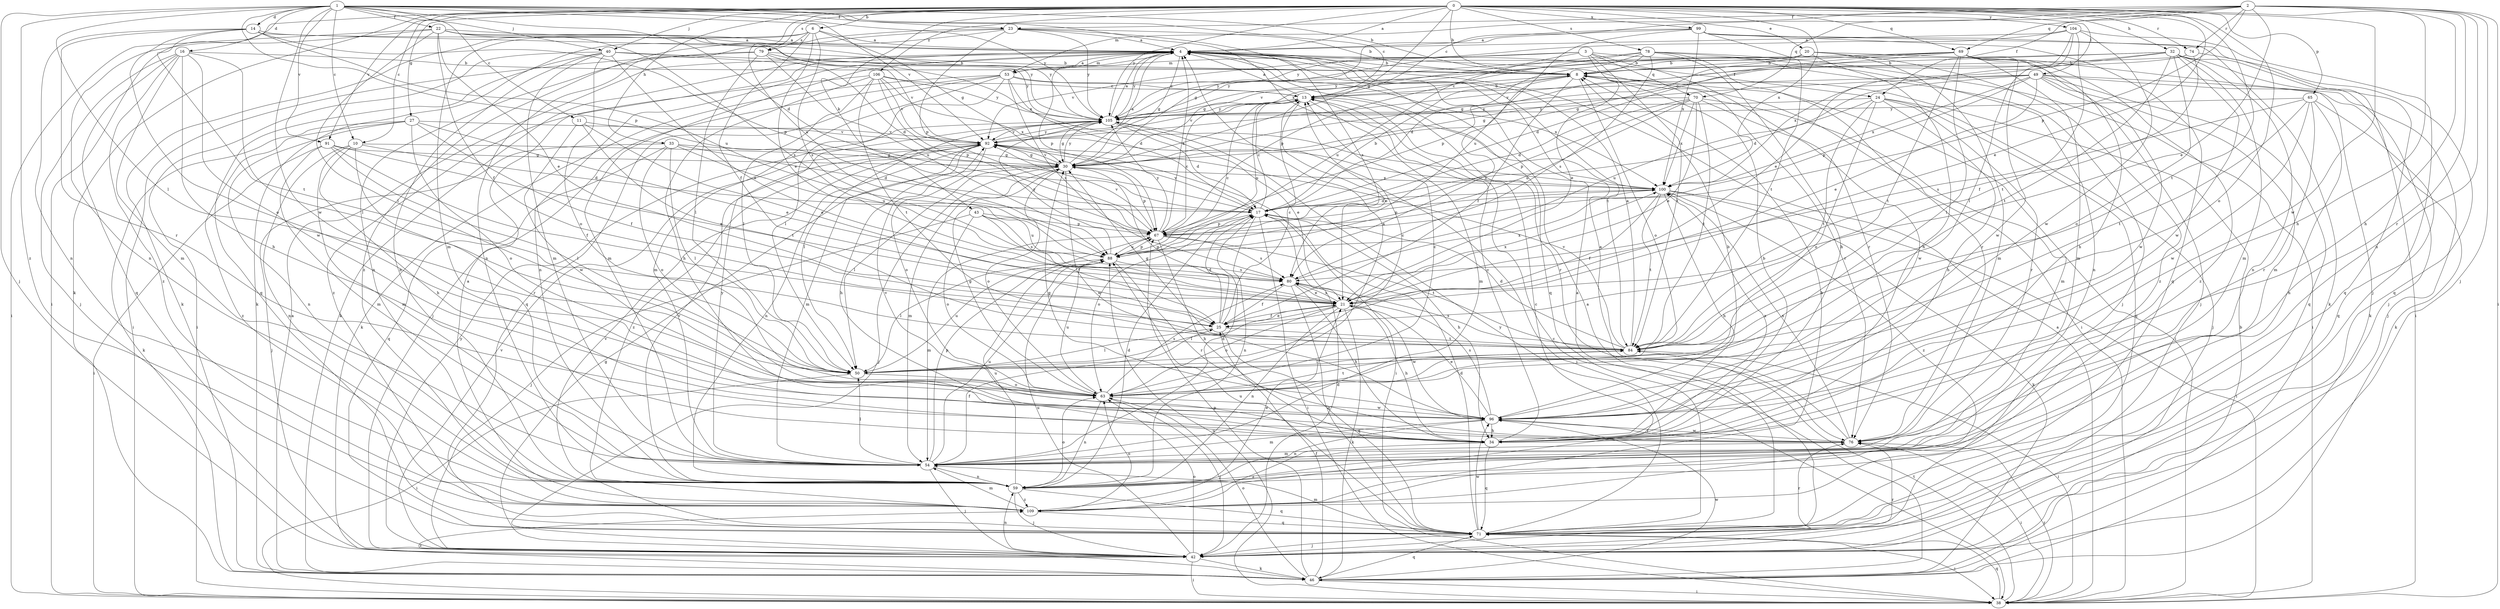 strict digraph  {
0;
1;
2;
3;
4;
6;
8;
10;
11;
13;
14;
16;
17;
20;
21;
22;
23;
24;
25;
27;
30;
32;
33;
34;
38;
40;
42;
43;
46;
49;
50;
53;
54;
59;
63;
65;
67;
69;
70;
71;
74;
76;
78;
79;
80;
84;
88;
91;
92;
96;
99;
100;
104;
105;
106;
109;
0 -> 4  [label=a];
0 -> 6  [label=b];
0 -> 8  [label=b];
0 -> 10  [label=c];
0 -> 20  [label=e];
0 -> 21  [label=e];
0 -> 27  [label=g];
0 -> 30  [label=g];
0 -> 32  [label=h];
0 -> 33  [label=h];
0 -> 34  [label=h];
0 -> 38  [label=i];
0 -> 40  [label=j];
0 -> 43  [label=k];
0 -> 46  [label=k];
0 -> 49  [label=l];
0 -> 63  [label=o];
0 -> 65  [label=p];
0 -> 69  [label=q];
0 -> 74  [label=r];
0 -> 78  [label=s];
0 -> 79  [label=s];
0 -> 84  [label=t];
0 -> 88  [label=u];
0 -> 91  [label=v];
0 -> 96  [label=w];
0 -> 99  [label=x];
0 -> 100  [label=x];
0 -> 104  [label=y];
0 -> 105  [label=y];
0 -> 106  [label=z];
1 -> 8  [label=b];
1 -> 10  [label=c];
1 -> 11  [label=c];
1 -> 13  [label=c];
1 -> 14  [label=d];
1 -> 16  [label=d];
1 -> 17  [label=d];
1 -> 22  [label=f];
1 -> 23  [label=f];
1 -> 40  [label=j];
1 -> 42  [label=j];
1 -> 50  [label=l];
1 -> 67  [label=p];
1 -> 91  [label=v];
1 -> 92  [label=v];
1 -> 96  [label=w];
1 -> 100  [label=x];
1 -> 105  [label=y];
1 -> 109  [label=z];
2 -> 13  [label=c];
2 -> 21  [label=e];
2 -> 23  [label=f];
2 -> 24  [label=f];
2 -> 34  [label=h];
2 -> 38  [label=i];
2 -> 42  [label=j];
2 -> 53  [label=m];
2 -> 59  [label=n];
2 -> 67  [label=p];
2 -> 69  [label=q];
2 -> 70  [label=q];
2 -> 74  [label=r];
2 -> 76  [label=r];
3 -> 21  [label=e];
3 -> 42  [label=j];
3 -> 53  [label=m];
3 -> 70  [label=q];
3 -> 76  [label=r];
3 -> 84  [label=t];
3 -> 88  [label=u];
3 -> 92  [label=v];
4 -> 8  [label=b];
4 -> 24  [label=f];
4 -> 30  [label=g];
4 -> 38  [label=i];
4 -> 46  [label=k];
4 -> 53  [label=m];
4 -> 54  [label=m];
4 -> 59  [label=n];
4 -> 67  [label=p];
4 -> 71  [label=q];
4 -> 84  [label=t];
4 -> 105  [label=y];
6 -> 4  [label=a];
6 -> 21  [label=e];
6 -> 25  [label=f];
6 -> 30  [label=g];
6 -> 46  [label=k];
6 -> 54  [label=m];
6 -> 79  [label=s];
6 -> 80  [label=s];
8 -> 13  [label=c];
8 -> 25  [label=f];
8 -> 38  [label=i];
8 -> 63  [label=o];
8 -> 76  [label=r];
8 -> 80  [label=s];
10 -> 17  [label=d];
10 -> 30  [label=g];
10 -> 34  [label=h];
10 -> 54  [label=m];
10 -> 59  [label=n];
10 -> 76  [label=r];
11 -> 21  [label=e];
11 -> 84  [label=t];
11 -> 92  [label=v];
11 -> 96  [label=w];
13 -> 4  [label=a];
13 -> 8  [label=b];
13 -> 21  [label=e];
13 -> 54  [label=m];
13 -> 76  [label=r];
13 -> 88  [label=u];
13 -> 92  [label=v];
13 -> 105  [label=y];
14 -> 4  [label=a];
14 -> 59  [label=n];
14 -> 63  [label=o];
14 -> 67  [label=p];
14 -> 76  [label=r];
14 -> 84  [label=t];
14 -> 88  [label=u];
14 -> 105  [label=y];
16 -> 8  [label=b];
16 -> 34  [label=h];
16 -> 42  [label=j];
16 -> 50  [label=l];
16 -> 54  [label=m];
16 -> 71  [label=q];
16 -> 96  [label=w];
16 -> 109  [label=z];
17 -> 8  [label=b];
17 -> 13  [label=c];
17 -> 34  [label=h];
17 -> 38  [label=i];
17 -> 59  [label=n];
17 -> 63  [label=o];
17 -> 67  [label=p];
17 -> 92  [label=v];
20 -> 8  [label=b];
20 -> 34  [label=h];
20 -> 42  [label=j];
20 -> 54  [label=m];
20 -> 67  [label=p];
20 -> 105  [label=y];
20 -> 109  [label=z];
21 -> 25  [label=f];
21 -> 34  [label=h];
21 -> 46  [label=k];
21 -> 50  [label=l];
21 -> 59  [label=n];
21 -> 63  [label=o];
21 -> 80  [label=s];
21 -> 96  [label=w];
21 -> 100  [label=x];
22 -> 4  [label=a];
22 -> 21  [label=e];
22 -> 25  [label=f];
22 -> 38  [label=i];
22 -> 50  [label=l];
22 -> 59  [label=n];
22 -> 80  [label=s];
22 -> 100  [label=x];
22 -> 105  [label=y];
23 -> 4  [label=a];
23 -> 8  [label=b];
23 -> 46  [label=k];
23 -> 59  [label=n];
23 -> 67  [label=p];
23 -> 80  [label=s];
23 -> 105  [label=y];
23 -> 109  [label=z];
24 -> 34  [label=h];
24 -> 42  [label=j];
24 -> 63  [label=o];
24 -> 71  [label=q];
24 -> 76  [label=r];
24 -> 84  [label=t];
24 -> 88  [label=u];
24 -> 105  [label=y];
25 -> 13  [label=c];
25 -> 17  [label=d];
25 -> 21  [label=e];
25 -> 30  [label=g];
25 -> 50  [label=l];
25 -> 71  [label=q];
25 -> 84  [label=t];
27 -> 21  [label=e];
27 -> 25  [label=f];
27 -> 46  [label=k];
27 -> 59  [label=n];
27 -> 63  [label=o];
27 -> 92  [label=v];
27 -> 109  [label=z];
30 -> 4  [label=a];
30 -> 42  [label=j];
30 -> 50  [label=l];
30 -> 54  [label=m];
30 -> 63  [label=o];
30 -> 67  [label=p];
30 -> 92  [label=v];
30 -> 96  [label=w];
30 -> 100  [label=x];
30 -> 105  [label=y];
32 -> 8  [label=b];
32 -> 42  [label=j];
32 -> 54  [label=m];
32 -> 59  [label=n];
32 -> 63  [label=o];
32 -> 71  [label=q];
32 -> 84  [label=t];
32 -> 92  [label=v];
32 -> 96  [label=w];
32 -> 100  [label=x];
32 -> 105  [label=y];
33 -> 17  [label=d];
33 -> 30  [label=g];
33 -> 42  [label=j];
33 -> 50  [label=l];
33 -> 63  [label=o];
33 -> 71  [label=q];
33 -> 88  [label=u];
34 -> 8  [label=b];
34 -> 13  [label=c];
34 -> 71  [label=q];
34 -> 92  [label=v];
34 -> 100  [label=x];
34 -> 109  [label=z];
38 -> 4  [label=a];
38 -> 71  [label=q];
38 -> 76  [label=r];
38 -> 84  [label=t];
38 -> 88  [label=u];
40 -> 8  [label=b];
40 -> 21  [label=e];
40 -> 38  [label=i];
40 -> 54  [label=m];
40 -> 59  [label=n];
40 -> 63  [label=o];
40 -> 71  [label=q];
40 -> 92  [label=v];
42 -> 4  [label=a];
42 -> 17  [label=d];
42 -> 30  [label=g];
42 -> 38  [label=i];
42 -> 46  [label=k];
42 -> 59  [label=n];
42 -> 63  [label=o];
42 -> 76  [label=r];
42 -> 88  [label=u];
42 -> 92  [label=v];
42 -> 105  [label=y];
43 -> 25  [label=f];
43 -> 42  [label=j];
43 -> 63  [label=o];
43 -> 67  [label=p];
43 -> 80  [label=s];
43 -> 88  [label=u];
46 -> 4  [label=a];
46 -> 8  [label=b];
46 -> 13  [label=c];
46 -> 25  [label=f];
46 -> 38  [label=i];
46 -> 63  [label=o];
46 -> 67  [label=p];
46 -> 71  [label=q];
46 -> 96  [label=w];
46 -> 109  [label=z];
49 -> 13  [label=c];
49 -> 17  [label=d];
49 -> 21  [label=e];
49 -> 30  [label=g];
49 -> 42  [label=j];
49 -> 46  [label=k];
49 -> 54  [label=m];
49 -> 67  [label=p];
49 -> 71  [label=q];
49 -> 96  [label=w];
49 -> 100  [label=x];
50 -> 13  [label=c];
50 -> 38  [label=i];
50 -> 63  [label=o];
50 -> 88  [label=u];
53 -> 4  [label=a];
53 -> 13  [label=c];
53 -> 17  [label=d];
53 -> 42  [label=j];
53 -> 46  [label=k];
53 -> 50  [label=l];
53 -> 54  [label=m];
53 -> 71  [label=q];
53 -> 80  [label=s];
53 -> 100  [label=x];
54 -> 17  [label=d];
54 -> 25  [label=f];
54 -> 42  [label=j];
54 -> 50  [label=l];
54 -> 59  [label=n];
54 -> 67  [label=p];
54 -> 88  [label=u];
54 -> 105  [label=y];
59 -> 17  [label=d];
59 -> 42  [label=j];
59 -> 63  [label=o];
59 -> 71  [label=q];
59 -> 88  [label=u];
59 -> 92  [label=v];
59 -> 109  [label=z];
63 -> 4  [label=a];
63 -> 13  [label=c];
63 -> 30  [label=g];
63 -> 42  [label=j];
63 -> 59  [label=n];
63 -> 80  [label=s];
63 -> 84  [label=t];
63 -> 88  [label=u];
63 -> 96  [label=w];
65 -> 59  [label=n];
65 -> 71  [label=q];
65 -> 76  [label=r];
65 -> 80  [label=s];
65 -> 84  [label=t];
65 -> 96  [label=w];
65 -> 105  [label=y];
67 -> 4  [label=a];
67 -> 13  [label=c];
67 -> 34  [label=h];
67 -> 54  [label=m];
67 -> 80  [label=s];
67 -> 84  [label=t];
67 -> 88  [label=u];
67 -> 92  [label=v];
67 -> 105  [label=y];
69 -> 8  [label=b];
69 -> 17  [label=d];
69 -> 30  [label=g];
69 -> 34  [label=h];
69 -> 46  [label=k];
69 -> 50  [label=l];
69 -> 54  [label=m];
69 -> 84  [label=t];
69 -> 92  [label=v];
69 -> 96  [label=w];
69 -> 105  [label=y];
69 -> 109  [label=z];
70 -> 17  [label=d];
70 -> 21  [label=e];
70 -> 54  [label=m];
70 -> 67  [label=p];
70 -> 84  [label=t];
70 -> 88  [label=u];
70 -> 96  [label=w];
70 -> 100  [label=x];
70 -> 105  [label=y];
71 -> 4  [label=a];
71 -> 17  [label=d];
71 -> 38  [label=i];
71 -> 42  [label=j];
71 -> 54  [label=m];
71 -> 76  [label=r];
71 -> 88  [label=u];
71 -> 92  [label=v];
71 -> 96  [label=w];
71 -> 105  [label=y];
74 -> 8  [label=b];
74 -> 25  [label=f];
74 -> 30  [label=g];
74 -> 71  [label=q];
76 -> 4  [label=a];
76 -> 38  [label=i];
76 -> 54  [label=m];
76 -> 96  [label=w];
76 -> 100  [label=x];
78 -> 8  [label=b];
78 -> 17  [label=d];
78 -> 30  [label=g];
78 -> 34  [label=h];
78 -> 38  [label=i];
78 -> 59  [label=n];
78 -> 67  [label=p];
78 -> 76  [label=r];
78 -> 80  [label=s];
79 -> 8  [label=b];
79 -> 17  [label=d];
79 -> 38  [label=i];
79 -> 50  [label=l];
79 -> 59  [label=n];
79 -> 88  [label=u];
79 -> 105  [label=y];
80 -> 21  [label=e];
80 -> 25  [label=f];
80 -> 34  [label=h];
80 -> 71  [label=q];
80 -> 100  [label=x];
84 -> 4  [label=a];
84 -> 17  [label=d];
84 -> 30  [label=g];
84 -> 38  [label=i];
84 -> 50  [label=l];
84 -> 80  [label=s];
84 -> 92  [label=v];
88 -> 13  [label=c];
88 -> 50  [label=l];
88 -> 67  [label=p];
88 -> 76  [label=r];
88 -> 80  [label=s];
88 -> 105  [label=y];
91 -> 21  [label=e];
91 -> 25  [label=f];
91 -> 30  [label=g];
91 -> 38  [label=i];
91 -> 50  [label=l];
91 -> 54  [label=m];
92 -> 30  [label=g];
92 -> 34  [label=h];
92 -> 38  [label=i];
92 -> 54  [label=m];
92 -> 59  [label=n];
92 -> 63  [label=o];
92 -> 105  [label=y];
92 -> 109  [label=z];
96 -> 8  [label=b];
96 -> 21  [label=e];
96 -> 30  [label=g];
96 -> 34  [label=h];
96 -> 54  [label=m];
96 -> 59  [label=n];
96 -> 76  [label=r];
96 -> 80  [label=s];
99 -> 4  [label=a];
99 -> 30  [label=g];
99 -> 38  [label=i];
99 -> 46  [label=k];
99 -> 71  [label=q];
99 -> 84  [label=t];
99 -> 88  [label=u];
99 -> 100  [label=x];
100 -> 17  [label=d];
100 -> 25  [label=f];
100 -> 34  [label=h];
100 -> 38  [label=i];
100 -> 46  [label=k];
100 -> 67  [label=p];
100 -> 84  [label=t];
100 -> 109  [label=z];
104 -> 4  [label=a];
104 -> 21  [label=e];
104 -> 42  [label=j];
104 -> 50  [label=l];
104 -> 84  [label=t];
104 -> 96  [label=w];
104 -> 105  [label=y];
105 -> 4  [label=a];
105 -> 17  [label=d];
105 -> 21  [label=e];
105 -> 30  [label=g];
105 -> 38  [label=i];
105 -> 50  [label=l];
105 -> 92  [label=v];
106 -> 13  [label=c];
106 -> 34  [label=h];
106 -> 50  [label=l];
106 -> 67  [label=p];
106 -> 84  [label=t];
106 -> 92  [label=v];
106 -> 100  [label=x];
106 -> 105  [label=y];
106 -> 109  [label=z];
109 -> 4  [label=a];
109 -> 8  [label=b];
109 -> 13  [label=c];
109 -> 21  [label=e];
109 -> 54  [label=m];
109 -> 63  [label=o];
109 -> 71  [label=q];
}

